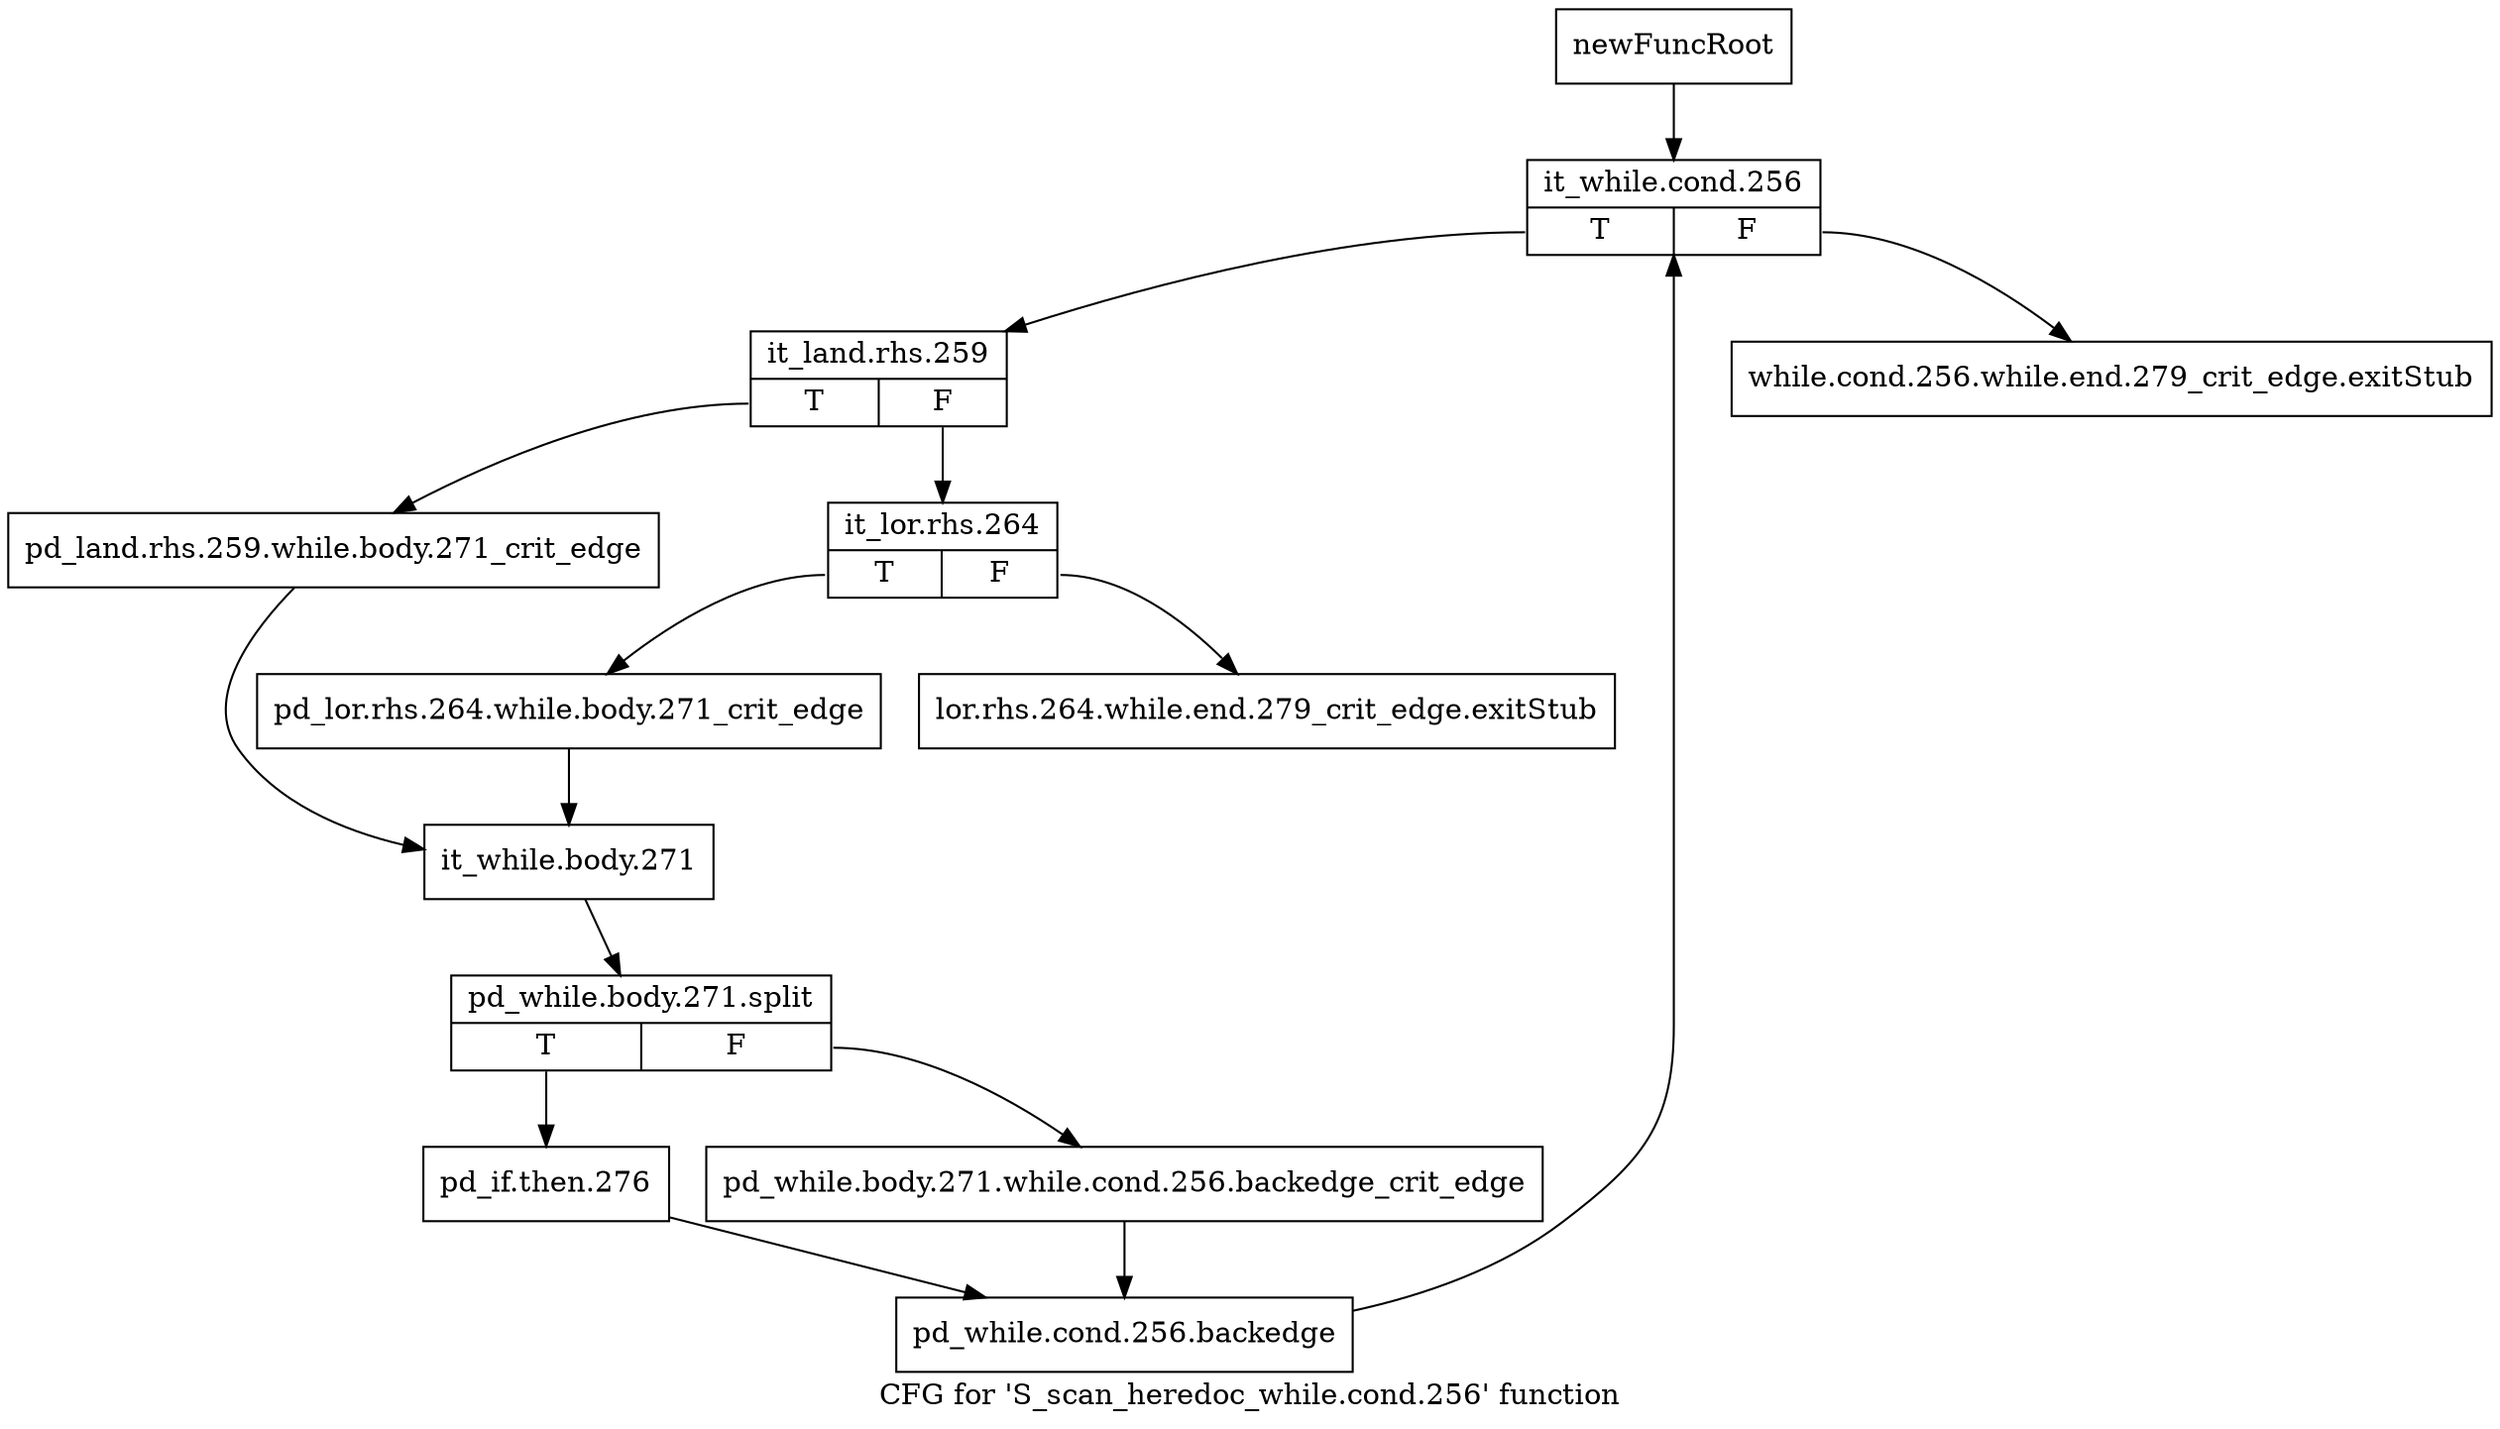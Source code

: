 digraph "CFG for 'S_scan_heredoc_while.cond.256' function" {
	label="CFG for 'S_scan_heredoc_while.cond.256' function";

	Node0x5789240 [shape=record,label="{newFuncRoot}"];
	Node0x5789240 -> Node0x5789330;
	Node0x5789290 [shape=record,label="{while.cond.256.while.end.279_crit_edge.exitStub}"];
	Node0x57892e0 [shape=record,label="{lor.rhs.264.while.end.279_crit_edge.exitStub}"];
	Node0x5789330 [shape=record,label="{it_while.cond.256|{<s0>T|<s1>F}}"];
	Node0x5789330:s0 -> Node0x5789380;
	Node0x5789330:s1 -> Node0x5789290;
	Node0x5789380 [shape=record,label="{it_land.rhs.259|{<s0>T|<s1>F}}"];
	Node0x5789380:s0 -> Node0x5789470;
	Node0x5789380:s1 -> Node0x57893d0;
	Node0x57893d0 [shape=record,label="{it_lor.rhs.264|{<s0>T|<s1>F}}"];
	Node0x57893d0:s0 -> Node0x5789420;
	Node0x57893d0:s1 -> Node0x57892e0;
	Node0x5789420 [shape=record,label="{pd_lor.rhs.264.while.body.271_crit_edge}"];
	Node0x5789420 -> Node0x57894c0;
	Node0x5789470 [shape=record,label="{pd_land.rhs.259.while.body.271_crit_edge}"];
	Node0x5789470 -> Node0x57894c0;
	Node0x57894c0 [shape=record,label="{it_while.body.271}"];
	Node0x57894c0 -> Node0x6de8cf0;
	Node0x6de8cf0 [shape=record,label="{pd_while.body.271.split|{<s0>T|<s1>F}}"];
	Node0x6de8cf0:s0 -> Node0x5789560;
	Node0x6de8cf0:s1 -> Node0x5789510;
	Node0x5789510 [shape=record,label="{pd_while.body.271.while.cond.256.backedge_crit_edge}"];
	Node0x5789510 -> Node0x57895b0;
	Node0x5789560 [shape=record,label="{pd_if.then.276}"];
	Node0x5789560 -> Node0x57895b0;
	Node0x57895b0 [shape=record,label="{pd_while.cond.256.backedge}"];
	Node0x57895b0 -> Node0x5789330;
}
